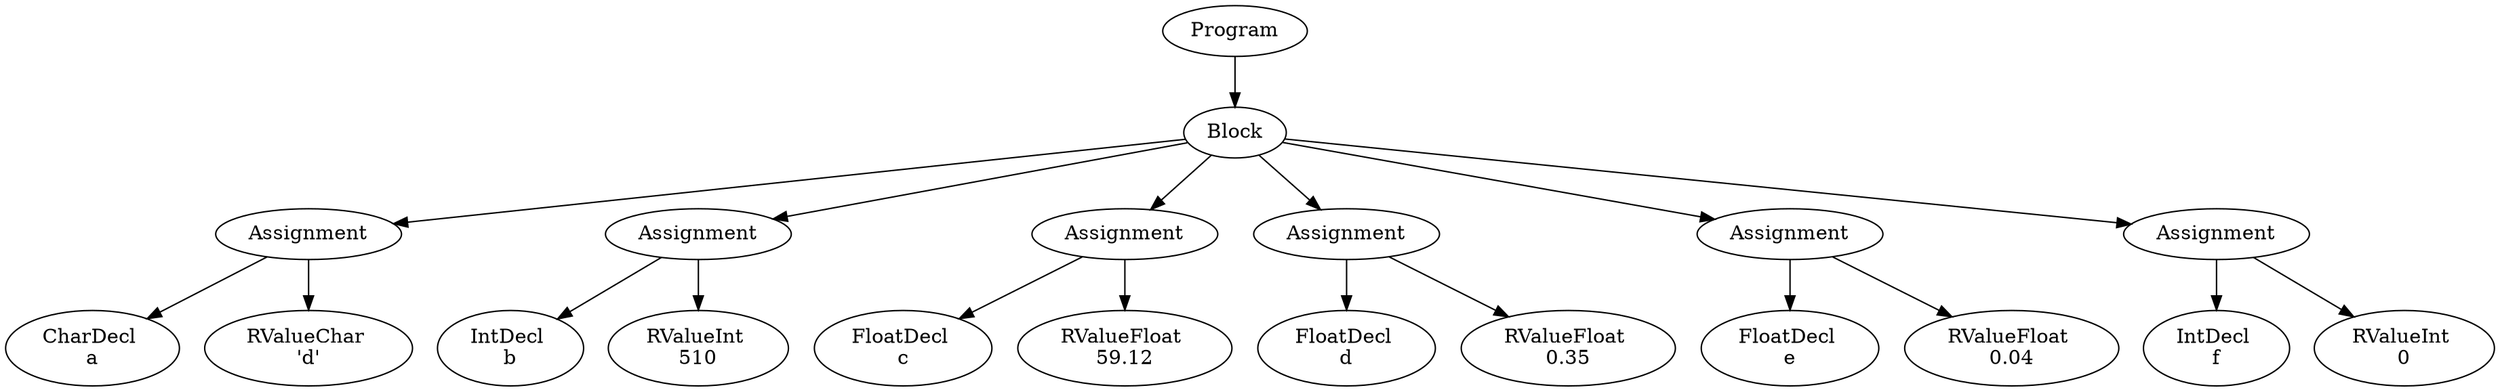 digraph AST {
0 [label="Program"];
1 [label="Block"];
2 [label="Assignment"];
3 [label="CharDecl \na"];
4 [label="RValueChar \n'd'"];
2 -> 3;
2 -> 4;
5 [label="Assignment"];
6 [label="IntDecl \nb"];
7 [label="RValueInt \n510"];
5 -> 6;
5 -> 7;
8 [label="Assignment"];
9 [label="FloatDecl \nc"];
10 [label="RValueFloat \n59.12"];
8 -> 9;
8 -> 10;
11 [label="Assignment"];
12 [label="FloatDecl \nd"];
13 [label="RValueFloat \n0.35"];
11 -> 12;
11 -> 13;
14 [label="Assignment"];
15 [label="FloatDecl \ne"];
16 [label="RValueFloat \n0.04"];
14 -> 15;
14 -> 16;
17 [label="Assignment"];
18 [label="IntDecl \nf"];
19 [label="RValueInt \n0"];
17 -> 18;
17 -> 19;
1 -> 2;
1 -> 5;
1 -> 8;
1 -> 11;
1 -> 14;
1 -> 17;
0 -> 1;
}